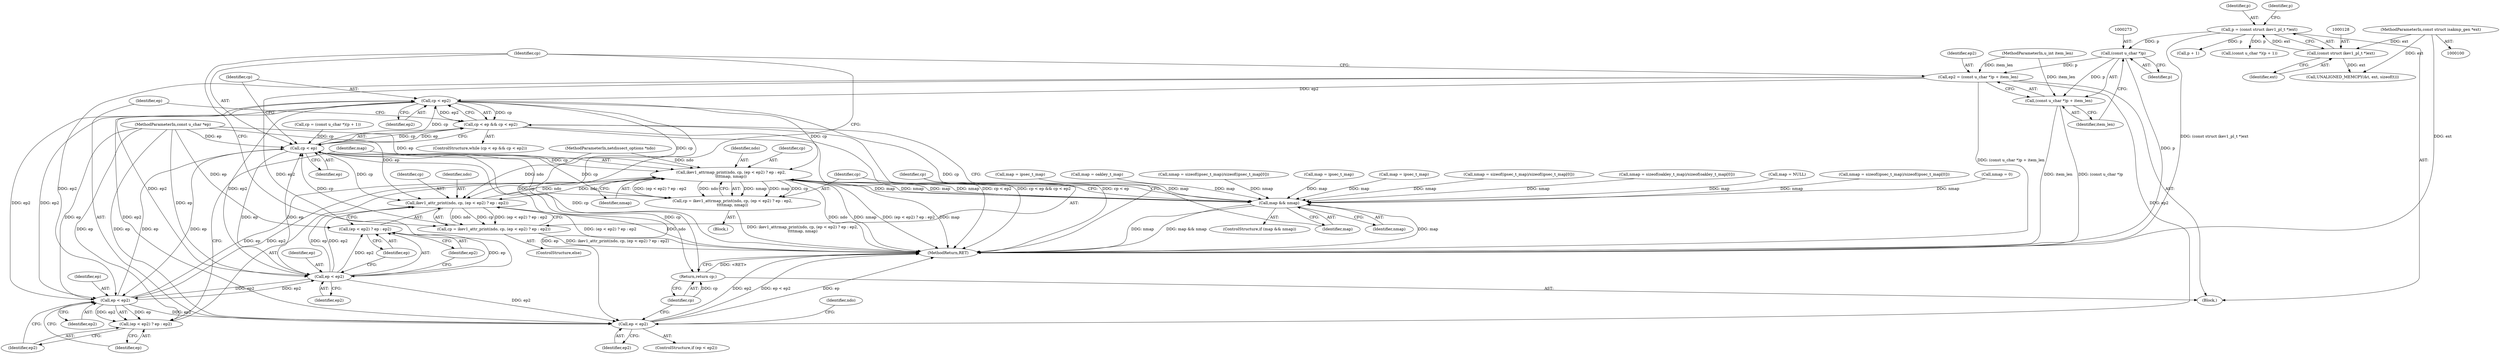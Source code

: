 digraph "0_tcpdump_e0a5a02b0fc1900a69d6c37ed0aab36fb8494e6d_2@pointer" {
"1000272" [label="(Call,(const u_char *)p)"];
"1000125" [label="(Call,p = (const struct ikev1_pl_t *)ext)"];
"1000127" [label="(Call,(const struct ikev1_pl_t *)ext)"];
"1000103" [label="(MethodParameterIn,const struct isakmp_gen *ext)"];
"1000269" [label="(Call,ep2 = (const u_char *)p + item_len)"];
"1000281" [label="(Call,cp < ep2)"];
"1000277" [label="(Call,cp < ep && cp < ep2)"];
"1000292" [label="(Call,ikev1_attrmap_print(ndo, cp, (ep < ep2) ? ep : ep2,\n\t\t\t\tmap, nmap))"];
"1000286" [label="(Call,map && nmap)"];
"1000290" [label="(Call,cp = ikev1_attrmap_print(ndo, cp, (ep < ep2) ? ep : ep2,\n\t\t\t\tmap, nmap))"];
"1000278" [label="(Call,cp < ep)"];
"1000296" [label="(Call,ep < ep2)"];
"1000295" [label="(Call,(ep < ep2) ? ep : ep2)"];
"1000310" [label="(Call,ep < ep2)"];
"1000306" [label="(Call,ikev1_attr_print(ndo, cp, (ep < ep2) ? ep : ep2))"];
"1000304" [label="(Call,cp = ikev1_attr_print(ndo, cp, (ep < ep2) ? ep : ep2))"];
"1000309" [label="(Call,(ep < ep2) ? ep : ep2)"];
"1000316" [label="(Call,ep < ep2)"];
"1000323" [label="(Return,return cp;)"];
"1000271" [label="(Call,(const u_char *)p + item_len)"];
"1000283" [label="(Identifier,ep2)"];
"1000306" [label="(Call,ikev1_attr_print(ndo, cp, (ep < ep2) ? ep : ep2))"];
"1000324" [label="(Identifier,cp)"];
"1000301" [label="(Identifier,map)"];
"1000195" [label="(Call,nmap = sizeof(ipsec_t_map)/sizeof(ipsec_t_map[0]))"];
"1000104" [label="(MethodParameterIn,u_int item_len)"];
"1000153" [label="(Call,nmap = sizeof(oakley_t_map)/sizeof(oakley_t_map[0]))"];
"1000110" [label="(Block,)"];
"1000126" [label="(Identifier,p)"];
"1000318" [label="(Identifier,ep2)"];
"1000277" [label="(Call,cp < ep && cp < ep2)"];
"1000230" [label="(Call,map = NULL)"];
"1000313" [label="(Identifier,ep)"];
"1000216" [label="(Call,nmap = sizeof(ipsec_t_map)/sizeof(ipsec_t_map[0]))"];
"1000276" [label="(ControlStructure,while (cp < ep && cp < ep2))"];
"1000233" [label="(Call,nmap = 0)"];
"1000294" [label="(Identifier,cp)"];
"1000282" [label="(Identifier,cp)"];
"1000288" [label="(Identifier,nmap)"];
"1000281" [label="(Call,cp < ep2)"];
"1000296" [label="(Call,ep < ep2)"];
"1000317" [label="(Identifier,ep)"];
"1000290" [label="(Call,cp = ikev1_attrmap_print(ndo, cp, (ep < ep2) ? ep : ep2,\n\t\t\t\tmap, nmap))"];
"1000305" [label="(Identifier,cp)"];
"1000292" [label="(Call,ikev1_attrmap_print(ndo, cp, (ep < ep2) ? ep : ep2,\n\t\t\t\tmap, nmap))"];
"1000270" [label="(Identifier,ep2)"];
"1000335" [label="(MethodReturn,RET)"];
"1000274" [label="(Identifier,p)"];
"1000132" [label="(Identifier,p)"];
"1000103" [label="(MethodParameterIn,const struct isakmp_gen *ext)"];
"1000310" [label="(Call,ep < ep2)"];
"1000105" [label="(MethodParameterIn,const u_char *ep)"];
"1000291" [label="(Identifier,cp)"];
"1000298" [label="(Identifier,ep2)"];
"1000171" [label="(Call,map = ipsec_t_map)"];
"1000266" [label="(Call,p + 1)"];
"1000299" [label="(Identifier,ep)"];
"1000314" [label="(Identifier,ep2)"];
"1000271" [label="(Call,(const u_char *)p + item_len)"];
"1000129" [label="(Identifier,ext)"];
"1000308" [label="(Identifier,cp)"];
"1000303" [label="(ControlStructure,else)"];
"1000101" [label="(MethodParameterIn,netdissect_options *ndo)"];
"1000304" [label="(Call,cp = ikev1_attr_print(ndo, cp, (ep < ep2) ? ep : ep2))"];
"1000286" [label="(Call,map && nmap)"];
"1000150" [label="(Call,map = oakley_t_map)"];
"1000323" [label="(Return,return cp;)"];
"1000280" [label="(Identifier,ep)"];
"1000174" [label="(Call,nmap = sizeof(ipsec_t_map)/sizeof(ipsec_t_map[0]))"];
"1000269" [label="(Call,ep2 = (const u_char *)p + item_len)"];
"1000133" [label="(Call,UNALIGNED_MEMCPY(&t, ext, sizeof(t)))"];
"1000307" [label="(Identifier,ndo)"];
"1000312" [label="(Identifier,ep2)"];
"1000311" [label="(Identifier,ep)"];
"1000262" [label="(Call,cp = (const u_char *)(p + 1))"];
"1000264" [label="(Call,(const u_char *)(p + 1))"];
"1000315" [label="(ControlStructure,if (ep < ep2))"];
"1000321" [label="(Identifier,ndo)"];
"1000275" [label="(Identifier,item_len)"];
"1000285" [label="(ControlStructure,if (map && nmap))"];
"1000127" [label="(Call,(const struct ikev1_pl_t *)ext)"];
"1000213" [label="(Call,map = ipsec_t_map)"];
"1000302" [label="(Identifier,nmap)"];
"1000297" [label="(Identifier,ep)"];
"1000272" [label="(Call,(const u_char *)p)"];
"1000316" [label="(Call,ep < ep2)"];
"1000125" [label="(Call,p = (const struct ikev1_pl_t *)ext)"];
"1000300" [label="(Identifier,ep2)"];
"1000287" [label="(Identifier,map)"];
"1000293" [label="(Identifier,ndo)"];
"1000295" [label="(Call,(ep < ep2) ? ep : ep2)"];
"1000309" [label="(Call,(ep < ep2) ? ep : ep2)"];
"1000192" [label="(Call,map = ipsec_t_map)"];
"1000278" [label="(Call,cp < ep)"];
"1000279" [label="(Identifier,cp)"];
"1000289" [label="(Block,)"];
"1000272" -> "1000271"  [label="AST: "];
"1000272" -> "1000274"  [label="CFG: "];
"1000273" -> "1000272"  [label="AST: "];
"1000274" -> "1000272"  [label="AST: "];
"1000275" -> "1000272"  [label="CFG: "];
"1000272" -> "1000335"  [label="DDG: p"];
"1000272" -> "1000269"  [label="DDG: p"];
"1000272" -> "1000271"  [label="DDG: p"];
"1000125" -> "1000272"  [label="DDG: p"];
"1000125" -> "1000110"  [label="AST: "];
"1000125" -> "1000127"  [label="CFG: "];
"1000126" -> "1000125"  [label="AST: "];
"1000127" -> "1000125"  [label="AST: "];
"1000132" -> "1000125"  [label="CFG: "];
"1000125" -> "1000335"  [label="DDG: (const struct ikev1_pl_t *)ext"];
"1000127" -> "1000125"  [label="DDG: ext"];
"1000125" -> "1000264"  [label="DDG: p"];
"1000125" -> "1000266"  [label="DDG: p"];
"1000127" -> "1000129"  [label="CFG: "];
"1000128" -> "1000127"  [label="AST: "];
"1000129" -> "1000127"  [label="AST: "];
"1000103" -> "1000127"  [label="DDG: ext"];
"1000127" -> "1000133"  [label="DDG: ext"];
"1000103" -> "1000100"  [label="AST: "];
"1000103" -> "1000335"  [label="DDG: ext"];
"1000103" -> "1000133"  [label="DDG: ext"];
"1000269" -> "1000110"  [label="AST: "];
"1000269" -> "1000271"  [label="CFG: "];
"1000270" -> "1000269"  [label="AST: "];
"1000271" -> "1000269"  [label="AST: "];
"1000279" -> "1000269"  [label="CFG: "];
"1000269" -> "1000335"  [label="DDG: (const u_char *)p + item_len"];
"1000104" -> "1000269"  [label="DDG: item_len"];
"1000269" -> "1000281"  [label="DDG: ep2"];
"1000269" -> "1000296"  [label="DDG: ep2"];
"1000269" -> "1000310"  [label="DDG: ep2"];
"1000269" -> "1000316"  [label="DDG: ep2"];
"1000281" -> "1000277"  [label="AST: "];
"1000281" -> "1000283"  [label="CFG: "];
"1000282" -> "1000281"  [label="AST: "];
"1000283" -> "1000281"  [label="AST: "];
"1000277" -> "1000281"  [label="CFG: "];
"1000281" -> "1000335"  [label="DDG: cp"];
"1000281" -> "1000277"  [label="DDG: cp"];
"1000281" -> "1000277"  [label="DDG: ep2"];
"1000278" -> "1000281"  [label="DDG: cp"];
"1000296" -> "1000281"  [label="DDG: ep2"];
"1000310" -> "1000281"  [label="DDG: ep2"];
"1000281" -> "1000292"  [label="DDG: cp"];
"1000281" -> "1000296"  [label="DDG: ep2"];
"1000281" -> "1000306"  [label="DDG: cp"];
"1000281" -> "1000310"  [label="DDG: ep2"];
"1000281" -> "1000316"  [label="DDG: ep2"];
"1000281" -> "1000323"  [label="DDG: cp"];
"1000277" -> "1000276"  [label="AST: "];
"1000277" -> "1000278"  [label="CFG: "];
"1000278" -> "1000277"  [label="AST: "];
"1000287" -> "1000277"  [label="CFG: "];
"1000317" -> "1000277"  [label="CFG: "];
"1000277" -> "1000335"  [label="DDG: cp < ep"];
"1000277" -> "1000335"  [label="DDG: cp < ep2"];
"1000277" -> "1000335"  [label="DDG: cp < ep && cp < ep2"];
"1000278" -> "1000277"  [label="DDG: cp"];
"1000278" -> "1000277"  [label="DDG: ep"];
"1000292" -> "1000290"  [label="AST: "];
"1000292" -> "1000302"  [label="CFG: "];
"1000293" -> "1000292"  [label="AST: "];
"1000294" -> "1000292"  [label="AST: "];
"1000295" -> "1000292"  [label="AST: "];
"1000301" -> "1000292"  [label="AST: "];
"1000302" -> "1000292"  [label="AST: "];
"1000290" -> "1000292"  [label="CFG: "];
"1000292" -> "1000335"  [label="DDG: map"];
"1000292" -> "1000335"  [label="DDG: ndo"];
"1000292" -> "1000335"  [label="DDG: nmap"];
"1000292" -> "1000335"  [label="DDG: (ep < ep2) ? ep : ep2"];
"1000292" -> "1000286"  [label="DDG: map"];
"1000292" -> "1000286"  [label="DDG: nmap"];
"1000292" -> "1000290"  [label="DDG: nmap"];
"1000292" -> "1000290"  [label="DDG: map"];
"1000292" -> "1000290"  [label="DDG: cp"];
"1000292" -> "1000290"  [label="DDG: (ep < ep2) ? ep : ep2"];
"1000292" -> "1000290"  [label="DDG: ndo"];
"1000306" -> "1000292"  [label="DDG: ndo"];
"1000101" -> "1000292"  [label="DDG: ndo"];
"1000278" -> "1000292"  [label="DDG: cp"];
"1000296" -> "1000292"  [label="DDG: ep"];
"1000296" -> "1000292"  [label="DDG: ep2"];
"1000105" -> "1000292"  [label="DDG: ep"];
"1000286" -> "1000292"  [label="DDG: map"];
"1000286" -> "1000292"  [label="DDG: nmap"];
"1000292" -> "1000306"  [label="DDG: ndo"];
"1000286" -> "1000285"  [label="AST: "];
"1000286" -> "1000287"  [label="CFG: "];
"1000286" -> "1000288"  [label="CFG: "];
"1000287" -> "1000286"  [label="AST: "];
"1000288" -> "1000286"  [label="AST: "];
"1000291" -> "1000286"  [label="CFG: "];
"1000305" -> "1000286"  [label="CFG: "];
"1000286" -> "1000335"  [label="DDG: map && nmap"];
"1000286" -> "1000335"  [label="DDG: map"];
"1000286" -> "1000335"  [label="DDG: nmap"];
"1000171" -> "1000286"  [label="DDG: map"];
"1000150" -> "1000286"  [label="DDG: map"];
"1000213" -> "1000286"  [label="DDG: map"];
"1000230" -> "1000286"  [label="DDG: map"];
"1000192" -> "1000286"  [label="DDG: map"];
"1000216" -> "1000286"  [label="DDG: nmap"];
"1000153" -> "1000286"  [label="DDG: nmap"];
"1000195" -> "1000286"  [label="DDG: nmap"];
"1000174" -> "1000286"  [label="DDG: nmap"];
"1000233" -> "1000286"  [label="DDG: nmap"];
"1000290" -> "1000289"  [label="AST: "];
"1000291" -> "1000290"  [label="AST: "];
"1000279" -> "1000290"  [label="CFG: "];
"1000290" -> "1000335"  [label="DDG: ikev1_attrmap_print(ndo, cp, (ep < ep2) ? ep : ep2,\n\t\t\t\tmap, nmap)"];
"1000290" -> "1000278"  [label="DDG: cp"];
"1000278" -> "1000280"  [label="CFG: "];
"1000279" -> "1000278"  [label="AST: "];
"1000280" -> "1000278"  [label="AST: "];
"1000282" -> "1000278"  [label="CFG: "];
"1000278" -> "1000335"  [label="DDG: cp"];
"1000304" -> "1000278"  [label="DDG: cp"];
"1000262" -> "1000278"  [label="DDG: cp"];
"1000105" -> "1000278"  [label="DDG: ep"];
"1000310" -> "1000278"  [label="DDG: ep"];
"1000296" -> "1000278"  [label="DDG: ep"];
"1000278" -> "1000296"  [label="DDG: ep"];
"1000278" -> "1000306"  [label="DDG: cp"];
"1000278" -> "1000310"  [label="DDG: ep"];
"1000278" -> "1000316"  [label="DDG: ep"];
"1000278" -> "1000323"  [label="DDG: cp"];
"1000296" -> "1000295"  [label="AST: "];
"1000296" -> "1000298"  [label="CFG: "];
"1000297" -> "1000296"  [label="AST: "];
"1000298" -> "1000296"  [label="AST: "];
"1000299" -> "1000296"  [label="CFG: "];
"1000300" -> "1000296"  [label="CFG: "];
"1000105" -> "1000296"  [label="DDG: ep"];
"1000310" -> "1000296"  [label="DDG: ep2"];
"1000296" -> "1000295"  [label="DDG: ep"];
"1000296" -> "1000295"  [label="DDG: ep2"];
"1000296" -> "1000310"  [label="DDG: ep2"];
"1000296" -> "1000316"  [label="DDG: ep2"];
"1000295" -> "1000299"  [label="CFG: "];
"1000295" -> "1000300"  [label="CFG: "];
"1000299" -> "1000295"  [label="AST: "];
"1000300" -> "1000295"  [label="AST: "];
"1000301" -> "1000295"  [label="CFG: "];
"1000105" -> "1000295"  [label="DDG: ep"];
"1000310" -> "1000309"  [label="AST: "];
"1000310" -> "1000312"  [label="CFG: "];
"1000311" -> "1000310"  [label="AST: "];
"1000312" -> "1000310"  [label="AST: "];
"1000313" -> "1000310"  [label="CFG: "];
"1000314" -> "1000310"  [label="CFG: "];
"1000310" -> "1000306"  [label="DDG: ep"];
"1000310" -> "1000306"  [label="DDG: ep2"];
"1000105" -> "1000310"  [label="DDG: ep"];
"1000310" -> "1000309"  [label="DDG: ep"];
"1000310" -> "1000309"  [label="DDG: ep2"];
"1000310" -> "1000316"  [label="DDG: ep2"];
"1000306" -> "1000304"  [label="AST: "];
"1000306" -> "1000309"  [label="CFG: "];
"1000307" -> "1000306"  [label="AST: "];
"1000308" -> "1000306"  [label="AST: "];
"1000309" -> "1000306"  [label="AST: "];
"1000304" -> "1000306"  [label="CFG: "];
"1000306" -> "1000335"  [label="DDG: (ep < ep2) ? ep : ep2"];
"1000306" -> "1000335"  [label="DDG: ndo"];
"1000306" -> "1000304"  [label="DDG: ndo"];
"1000306" -> "1000304"  [label="DDG: cp"];
"1000306" -> "1000304"  [label="DDG: (ep < ep2) ? ep : ep2"];
"1000101" -> "1000306"  [label="DDG: ndo"];
"1000105" -> "1000306"  [label="DDG: ep"];
"1000304" -> "1000303"  [label="AST: "];
"1000305" -> "1000304"  [label="AST: "];
"1000279" -> "1000304"  [label="CFG: "];
"1000304" -> "1000335"  [label="DDG: ikev1_attr_print(ndo, cp, (ep < ep2) ? ep : ep2)"];
"1000309" -> "1000313"  [label="CFG: "];
"1000309" -> "1000314"  [label="CFG: "];
"1000313" -> "1000309"  [label="AST: "];
"1000314" -> "1000309"  [label="AST: "];
"1000105" -> "1000309"  [label="DDG: ep"];
"1000316" -> "1000315"  [label="AST: "];
"1000316" -> "1000318"  [label="CFG: "];
"1000317" -> "1000316"  [label="AST: "];
"1000318" -> "1000316"  [label="AST: "];
"1000321" -> "1000316"  [label="CFG: "];
"1000324" -> "1000316"  [label="CFG: "];
"1000316" -> "1000335"  [label="DDG: ep2"];
"1000316" -> "1000335"  [label="DDG: ep < ep2"];
"1000316" -> "1000335"  [label="DDG: ep"];
"1000105" -> "1000316"  [label="DDG: ep"];
"1000323" -> "1000110"  [label="AST: "];
"1000323" -> "1000324"  [label="CFG: "];
"1000324" -> "1000323"  [label="AST: "];
"1000335" -> "1000323"  [label="CFG: "];
"1000323" -> "1000335"  [label="DDG: <RET>"];
"1000324" -> "1000323"  [label="DDG: cp"];
"1000271" -> "1000275"  [label="CFG: "];
"1000275" -> "1000271"  [label="AST: "];
"1000271" -> "1000335"  [label="DDG: item_len"];
"1000271" -> "1000335"  [label="DDG: (const u_char *)p"];
"1000104" -> "1000271"  [label="DDG: item_len"];
}
